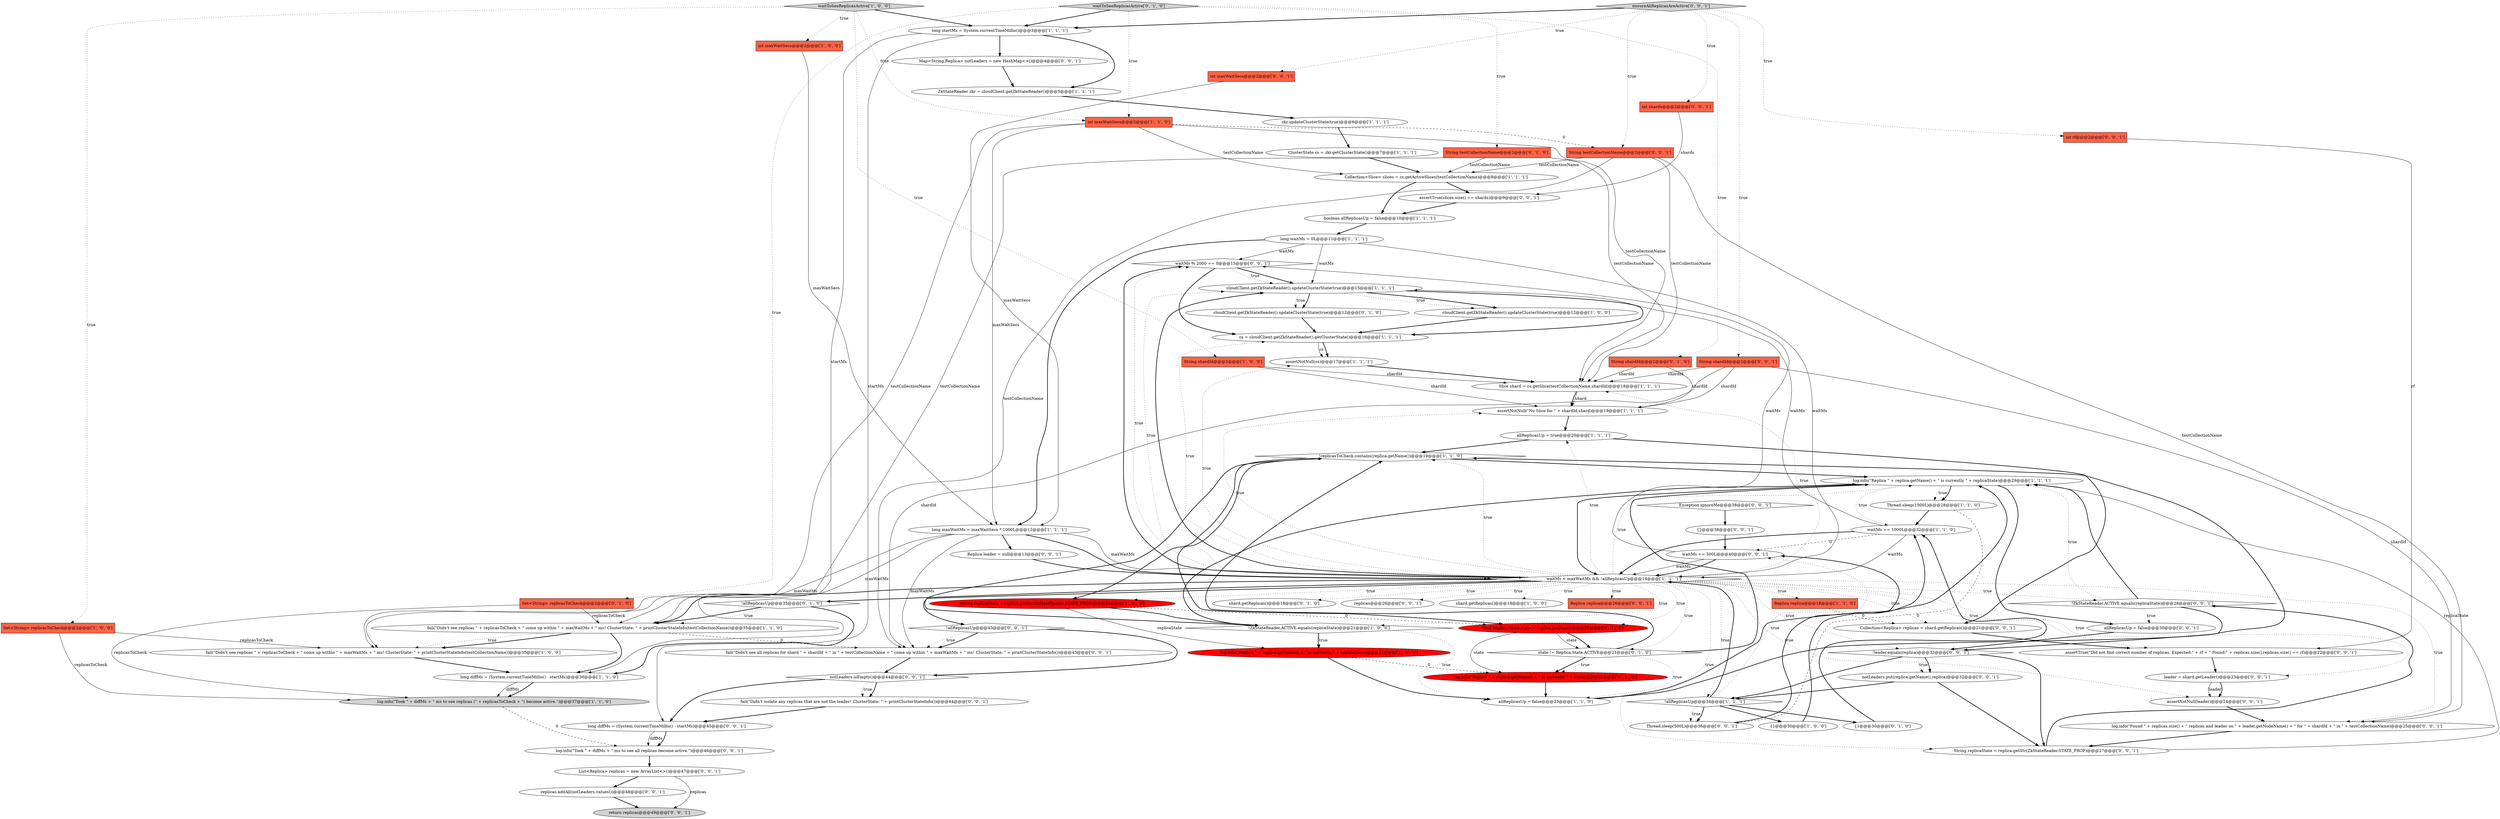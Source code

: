 digraph {
40 [style = filled, label = "!allReplicasUp@@@35@@@['0', '1', '0']", fillcolor = white, shape = diamond image = "AAA0AAABBB2BBB"];
25 [style = filled, label = "waitMs += 1000L@@@32@@@['1', '1', '0']", fillcolor = white, shape = ellipse image = "AAA0AAABBB1BBB"];
42 [style = filled, label = "log.info(\"Replica \" + replica.getName() + \" is currently \" + state)@@@22@@@['0', '1', '0']", fillcolor = red, shape = ellipse image = "AAA1AAABBB2BBB"];
65 [style = filled, label = "fail(\"Didn't see all replicas for shard \" + shardId + \" in \" + testCollectionName + \" come up within \" + maxWaitMs + \" ms! ClusterState: \" + printClusterStateInfo())@@@43@@@['0', '0', '1']", fillcolor = white, shape = ellipse image = "AAA0AAABBB3BBB"];
34 [style = filled, label = "!replicasToCheck.contains(replica.getName())@@@19@@@['1', '1', '0']", fillcolor = white, shape = diamond image = "AAA0AAABBB1BBB"];
7 [style = filled, label = "long startMs = System.currentTimeMillis()@@@3@@@['1', '1', '1']", fillcolor = white, shape = ellipse image = "AAA0AAABBB1BBB"];
23 [style = filled, label = "!ZkStateReader.ACTIVE.equals(replicaState)@@@21@@@['1', '0', '0']", fillcolor = white, shape = diamond image = "AAA0AAABBB1BBB"];
24 [style = filled, label = "ZkStateReader zkr = cloudClient.getZkStateReader()@@@5@@@['1', '1', '1']", fillcolor = white, shape = ellipse image = "AAA0AAABBB1BBB"];
13 [style = filled, label = "Thread.sleep(1000L)@@@28@@@['1', '1', '0']", fillcolor = white, shape = ellipse image = "AAA0AAABBB1BBB"];
17 [style = filled, label = "assertNotNull(cs)@@@17@@@['1', '1', '1']", fillcolor = white, shape = ellipse image = "AAA0AAABBB1BBB"];
12 [style = filled, label = "allReplicasUp = true@@@20@@@['1', '1', '1']", fillcolor = white, shape = ellipse image = "AAA0AAABBB1BBB"];
55 [style = filled, label = "waitMs += 500L@@@40@@@['0', '0', '1']", fillcolor = white, shape = ellipse image = "AAA0AAABBB3BBB"];
0 [style = filled, label = "String shardId@@@2@@@['1', '0', '0']", fillcolor = tomato, shape = box image = "AAA0AAABBB1BBB"];
31 [style = filled, label = "zkr.updateClusterState(true)@@@6@@@['1', '1', '1']", fillcolor = white, shape = ellipse image = "AAA0AAABBB1BBB"];
41 [style = filled, label = "shard.getReplicas()@@@18@@@['0', '1', '0']", fillcolor = white, shape = ellipse image = "AAA0AAABBB2BBB"];
56 [style = filled, label = "leader = shard.getLeader()@@@23@@@['0', '0', '1']", fillcolor = white, shape = ellipse image = "AAA0AAABBB3BBB"];
15 [style = filled, label = "fail(\"Didn't see replicas \" + replicasToCheck + \" come up within \" + maxWaitMs + \" ms! ClusterState: \" + printClusterStateInfo(testCollectionName))@@@35@@@['1', '0', '0']", fillcolor = white, shape = ellipse image = "AAA0AAABBB1BBB"];
11 [style = filled, label = "long diffMs = (System.currentTimeMillis() - startMs)@@@36@@@['1', '1', '0']", fillcolor = white, shape = ellipse image = "AAA0AAABBB1BBB"];
20 [style = filled, label = "log.info(\"Replica \" + replica.getName() + \" is currently \" + replicaState)@@@29@@@['1', '1', '1']", fillcolor = white, shape = ellipse image = "AAA0AAABBB1BBB"];
58 [style = filled, label = "!allReplicasUp@@@43@@@['0', '0', '1']", fillcolor = white, shape = diamond image = "AAA0AAABBB3BBB"];
63 [style = filled, label = "String replicaState = replica.getStr(ZkStateReader.STATE_PROP)@@@27@@@['0', '0', '1']", fillcolor = white, shape = ellipse image = "AAA0AAABBB3BBB"];
60 [style = filled, label = "waitMs % 2000 == 0@@@15@@@['0', '0', '1']", fillcolor = white, shape = diamond image = "AAA0AAABBB3BBB"];
61 [style = filled, label = "log.info(\"Found \" + replicas.size() + \" replicas and leader on \" + leader.getNodeName() + \" for \" + shardId + \" in \" + testCollectionName)@@@25@@@['0', '0', '1']", fillcolor = white, shape = ellipse image = "AAA0AAABBB3BBB"];
71 [style = filled, label = "Collection<Replica> replicas = shard.getReplicas()@@@21@@@['0', '0', '1']", fillcolor = white, shape = ellipse image = "AAA0AAABBB3BBB"];
16 [style = filled, label = "int maxWaitSecs@@@2@@@['1', '0', '0']", fillcolor = tomato, shape = box image = "AAA0AAABBB1BBB"];
72 [style = filled, label = "replicas@@@26@@@['0', '0', '1']", fillcolor = white, shape = ellipse image = "AAA0AAABBB3BBB"];
47 [style = filled, label = "Set<String> replicasToCheck@@@2@@@['0', '1', '0']", fillcolor = tomato, shape = box image = "AAA0AAABBB2BBB"];
80 [style = filled, label = "long diffMs = (System.currentTimeMillis() - startMs)@@@45@@@['0', '0', '1']", fillcolor = white, shape = ellipse image = "AAA0AAABBB3BBB"];
6 [style = filled, label = "shard.getReplicas()@@@18@@@['1', '0', '0']", fillcolor = white, shape = ellipse image = "AAA0AAABBB1BBB"];
9 [style = filled, label = "waitToSeeReplicasActive['1', '0', '0']", fillcolor = lightgray, shape = diamond image = "AAA0AAABBB1BBB"];
51 [style = filled, label = "int shards@@@2@@@['0', '0', '1']", fillcolor = tomato, shape = box image = "AAA0AAABBB3BBB"];
54 [style = filled, label = "replicas.addAll(notLeaders.values())@@@48@@@['0', '0', '1']", fillcolor = white, shape = ellipse image = "AAA0AAABBB3BBB"];
73 [style = filled, label = "Exception ignoreMe@@@38@@@['0', '0', '1']", fillcolor = white, shape = diamond image = "AAA0AAABBB3BBB"];
21 [style = filled, label = "cloudClient.getZkStateReader().updateClusterState(true)@@@15@@@['1', '1', '1']", fillcolor = white, shape = ellipse image = "AAA0AAABBB1BBB"];
43 [style = filled, label = "state != Replica.State.ACTIVE@@@21@@@['0', '1', '0']", fillcolor = white, shape = diamond image = "AAA0AAABBB2BBB"];
78 [style = filled, label = "Map<String,Replica> notLeaders = new HashMap<>()@@@4@@@['0', '0', '1']", fillcolor = white, shape = ellipse image = "AAA0AAABBB3BBB"];
30 [style = filled, label = "int maxWaitSecs@@@2@@@['1', '1', '0']", fillcolor = tomato, shape = box image = "AAA0AAABBB1BBB"];
14 [style = filled, label = "!allReplicasUp@@@34@@@['1', '1', '1']", fillcolor = white, shape = diamond image = "AAA0AAABBB1BBB"];
69 [style = filled, label = "assertNotNull(leader)@@@24@@@['0', '0', '1']", fillcolor = white, shape = ellipse image = "AAA0AAABBB3BBB"];
64 [style = filled, label = "String shardId@@@2@@@['0', '0', '1']", fillcolor = tomato, shape = box image = "AAA0AAABBB3BBB"];
52 [style = filled, label = "notLeaders.put(replica.getName(),replica)@@@32@@@['0', '0', '1']", fillcolor = white, shape = ellipse image = "AAA0AAABBB3BBB"];
28 [style = filled, label = "allReplicasUp = false@@@23@@@['1', '1', '0']", fillcolor = white, shape = ellipse image = "AAA0AAABBB1BBB"];
33 [style = filled, label = "waitMs < maxWaitMs && !allReplicasUp@@@14@@@['1', '1', '1']", fillcolor = white, shape = diamond image = "AAA0AAABBB1BBB"];
75 [style = filled, label = "allReplicasUp = false@@@30@@@['0', '0', '1']", fillcolor = white, shape = ellipse image = "AAA0AAABBB3BBB"];
68 [style = filled, label = "ensureAllReplicasAreActive['0', '0', '1']", fillcolor = lightgray, shape = diamond image = "AAA0AAABBB3BBB"];
67 [style = filled, label = "int maxWaitSecs@@@2@@@['0', '0', '1']", fillcolor = tomato, shape = box image = "AAA0AAABBB3BBB"];
3 [style = filled, label = "ClusterState cs = zkr.getClusterState()@@@7@@@['1', '1', '1']", fillcolor = white, shape = ellipse image = "AAA0AAABBB1BBB"];
48 [style = filled, label = "assertTrue(\"Did not find correct number of replicas. Expected:\" + rf + \" Found:\" + replicas.size(),replicas.size() == rf)@@@22@@@['0', '0', '1']", fillcolor = white, shape = ellipse image = "AAA0AAABBB3BBB"];
1 [style = filled, label = "{}@@@30@@@['1', '0', '0']", fillcolor = white, shape = ellipse image = "AAA0AAABBB1BBB"];
4 [style = filled, label = "log.info(\"Replica \" + replica.getName() + \" is currently \" + replicaState)@@@22@@@['1', '0', '0']", fillcolor = red, shape = ellipse image = "AAA1AAABBB1BBB"];
62 [style = filled, label = "int rf@@@2@@@['0', '0', '1']", fillcolor = tomato, shape = box image = "AAA0AAABBB3BBB"];
19 [style = filled, label = "cloudClient.getZkStateReader().updateClusterState(true)@@@12@@@['1', '0', '0']", fillcolor = white, shape = ellipse image = "AAA0AAABBB1BBB"];
29 [style = filled, label = "Replica replica@@@18@@@['1', '1', '0']", fillcolor = tomato, shape = box image = "AAA0AAABBB1BBB"];
79 [style = filled, label = "{}@@@38@@@['0', '0', '1']", fillcolor = white, shape = ellipse image = "AAA0AAABBB3BBB"];
5 [style = filled, label = "assertNotNull(\"No Slice for \" + shardId,shard)@@@19@@@['1', '1', '1']", fillcolor = white, shape = ellipse image = "AAA0AAABBB1BBB"];
27 [style = filled, label = "Slice shard = cs.getSlice(testCollectionName,shardId)@@@18@@@['1', '1', '1']", fillcolor = white, shape = ellipse image = "AAA0AAABBB1BBB"];
70 [style = filled, label = "log.info(\"Took \" + diffMs + \" ms to see all replicas become active.\")@@@46@@@['0', '0', '1']", fillcolor = white, shape = ellipse image = "AAA0AAABBB3BBB"];
32 [style = filled, label = "Collection<Slice> slices = cs.getActiveSlices(testCollectionName)@@@8@@@['1', '1', '1']", fillcolor = white, shape = ellipse image = "AAA0AAABBB1BBB"];
22 [style = filled, label = "cs = cloudClient.getZkStateReader().getClusterState()@@@16@@@['1', '1', '1']", fillcolor = white, shape = ellipse image = "AAA0AAABBB1BBB"];
18 [style = filled, label = "long waitMs = 0L@@@11@@@['1', '1', '1']", fillcolor = white, shape = ellipse image = "AAA0AAABBB1BBB"];
38 [style = filled, label = "waitToSeeReplicasActive['0', '1', '0']", fillcolor = lightgray, shape = diamond image = "AAA0AAABBB2BBB"];
39 [style = filled, label = "{}@@@30@@@['0', '1', '0']", fillcolor = white, shape = ellipse image = "AAA0AAABBB2BBB"];
45 [style = filled, label = "cloudClient.getZkStateReader().updateClusterState(true)@@@12@@@['0', '1', '0']", fillcolor = white, shape = ellipse image = "AAA0AAABBB2BBB"];
44 [style = filled, label = "String testCollectionName@@@2@@@['0', '1', '0']", fillcolor = tomato, shape = box image = "AAA0AAABBB2BBB"];
26 [style = filled, label = "Set<String> replicasToCheck@@@2@@@['1', '0', '0']", fillcolor = tomato, shape = box image = "AAA0AAABBB1BBB"];
59 [style = filled, label = "assertTrue(slices.size() == shards)@@@9@@@['0', '0', '1']", fillcolor = white, shape = ellipse image = "AAA0AAABBB3BBB"];
8 [style = filled, label = "log.info(\"Took \" + diffMs + \" ms to see replicas (\" + replicasToCheck + \"( become active.\")@@@37@@@['1', '1', '0']", fillcolor = lightgray, shape = ellipse image = "AAA0AAABBB1BBB"];
53 [style = filled, label = "Thread.sleep(500L)@@@36@@@['0', '0', '1']", fillcolor = white, shape = ellipse image = "AAA0AAABBB3BBB"];
74 [style = filled, label = "!leader.equals(replica)@@@32@@@['0', '0', '1']", fillcolor = white, shape = diamond image = "AAA0AAABBB3BBB"];
81 [style = filled, label = "return replicas@@@49@@@['0', '0', '1']", fillcolor = lightgray, shape = ellipse image = "AAA0AAABBB3BBB"];
2 [style = filled, label = "boolean allReplicasUp = false@@@10@@@['1', '1', '1']", fillcolor = white, shape = ellipse image = "AAA0AAABBB1BBB"];
77 [style = filled, label = "String testCollectionName@@@2@@@['0', '0', '1']", fillcolor = tomato, shape = box image = "AAA0AAABBB3BBB"];
37 [style = filled, label = "final Replica.State state = replica.getState()@@@20@@@['0', '1', '0']", fillcolor = red, shape = ellipse image = "AAA1AAABBB2BBB"];
82 [style = filled, label = "List<Replica> replicas = new ArrayList<>()@@@47@@@['0', '0', '1']", fillcolor = white, shape = ellipse image = "AAA0AAABBB3BBB"];
49 [style = filled, label = "Replica leader = null@@@13@@@['0', '0', '1']", fillcolor = white, shape = ellipse image = "AAA0AAABBB3BBB"];
66 [style = filled, label = "notLeaders.isEmpty()@@@44@@@['0', '0', '1']", fillcolor = white, shape = diamond image = "AAA0AAABBB3BBB"];
35 [style = filled, label = "long maxWaitMs = maxWaitSecs * 1000L@@@12@@@['1', '1', '1']", fillcolor = white, shape = ellipse image = "AAA0AAABBB1BBB"];
46 [style = filled, label = "String shardId@@@2@@@['0', '1', '0']", fillcolor = tomato, shape = box image = "AAA0AAABBB2BBB"];
36 [style = filled, label = "fail(\"Didn't see replicas \" + replicasToCheck + \" come up within \" + maxWaitMs + \" ms! ClusterState: \" + printClusterStateInfo(testCollectionName))@@@35@@@['1', '1', '0']", fillcolor = white, shape = ellipse image = "AAA0AAABBB1BBB"];
10 [style = filled, label = "String replicaState = replica.getStr(ZkStateReader.STATE_PROP)@@@20@@@['1', '0', '0']", fillcolor = red, shape = ellipse image = "AAA1AAABBB1BBB"];
57 [style = filled, label = "!ZkStateReader.ACTIVE.equals(replicaState)@@@28@@@['0', '0', '1']", fillcolor = white, shape = diamond image = "AAA0AAABBB3BBB"];
76 [style = filled, label = "fail(\"Didn't isolate any replicas that are not the leader! ClusterState: \" + printClusterStateInfo())@@@44@@@['0', '0', '1']", fillcolor = white, shape = ellipse image = "AAA0AAABBB3BBB"];
50 [style = filled, label = "Replica replica@@@26@@@['0', '0', '1']", fillcolor = tomato, shape = box image = "AAA0AAABBB3BBB"];
33->69 [style = dotted, label="true"];
18->21 [style = solid, label="waitMs"];
34->20 [style = bold, label=""];
25->33 [style = bold, label=""];
30->15 [style = solid, label="testCollectionName"];
68->64 [style = dotted, label="true"];
28->20 [style = bold, label=""];
26->8 [style = solid, label="replicasToCheck"];
33->48 [style = dotted, label="true"];
29->71 [style = dashed, label="0"];
43->42 [style = bold, label=""];
44->36 [style = solid, label="testCollectionName"];
60->22 [style = bold, label=""];
33->72 [style = dotted, label="true"];
33->50 [style = dotted, label="true"];
7->80 [style = solid, label="startMs"];
57->20 [style = bold, label=""];
74->52 [style = dotted, label="true"];
71->48 [style = bold, label=""];
33->14 [style = dotted, label="true"];
14->53 [style = dotted, label="true"];
40->36 [style = dotted, label="true"];
9->7 [style = bold, label=""];
36->11 [style = bold, label=""];
77->27 [style = solid, label="testCollectionName"];
11->8 [style = solid, label="diffMs"];
37->43 [style = bold, label=""];
40->11 [style = bold, label=""];
23->4 [style = dotted, label="true"];
36->65 [style = dashed, label="0"];
52->14 [style = bold, label=""];
15->11 [style = bold, label=""];
38->7 [style = bold, label=""];
45->22 [style = bold, label=""];
64->27 [style = solid, label="shardId"];
57->74 [style = bold, label=""];
77->32 [style = solid, label="testCollectionName"];
66->80 [style = bold, label=""];
18->35 [style = bold, label=""];
30->77 [style = dashed, label="0"];
20->13 [style = dotted, label="true"];
67->35 [style = solid, label="maxWaitSecs"];
25->55 [style = dashed, label="0"];
27->5 [style = bold, label=""];
17->27 [style = bold, label=""];
33->60 [style = dotted, label="true"];
33->37 [style = dotted, label="true"];
56->69 [style = solid, label="leader"];
33->27 [style = dotted, label="true"];
10->4 [style = solid, label="replicaState"];
46->27 [style = solid, label="shardId"];
38->46 [style = dotted, label="true"];
13->25 [style = bold, label=""];
80->70 [style = solid, label="diffMs"];
77->65 [style = solid, label="testCollectionName"];
46->5 [style = solid, label="shardId"];
9->26 [style = dotted, label="true"];
70->82 [style = bold, label=""];
80->70 [style = bold, label=""];
21->19 [style = bold, label=""];
33->57 [style = dotted, label="true"];
78->24 [style = bold, label=""];
60->21 [style = bold, label=""];
76->80 [style = bold, label=""];
74->63 [style = bold, label=""];
2->18 [style = bold, label=""];
75->74 [style = bold, label=""];
65->66 [style = bold, label=""];
30->32 [style = solid, label="testCollectionName"];
35->65 [style = solid, label="maxWaitMs"];
73->79 [style = bold, label=""];
54->81 [style = bold, label=""];
35->15 [style = solid, label="maxWaitMs"];
33->61 [style = dotted, label="true"];
56->69 [style = bold, label=""];
32->59 [style = bold, label=""];
77->61 [style = solid, label="testCollectionName"];
20->75 [style = bold, label=""];
21->45 [style = bold, label=""];
47->8 [style = solid, label="replicasToCheck"];
0->27 [style = solid, label="shardId"];
7->24 [style = bold, label=""];
57->75 [style = dotted, label="true"];
7->78 [style = bold, label=""];
68->67 [style = dotted, label="true"];
21->22 [style = bold, label=""];
55->60 [style = solid, label="waitMs"];
33->36 [style = bold, label=""];
43->28 [style = dotted, label="true"];
68->51 [style = dotted, label="true"];
22->17 [style = bold, label=""];
16->35 [style = solid, label="maxWaitSecs"];
11->8 [style = bold, label=""];
68->7 [style = bold, label=""];
44->27 [style = solid, label="testCollectionName"];
39->25 [style = bold, label=""];
31->3 [style = bold, label=""];
14->39 [style = bold, label=""];
27->5 [style = solid, label="shard"];
19->22 [style = bold, label=""];
43->34 [style = bold, label=""];
33->58 [style = bold, label=""];
61->63 [style = bold, label=""];
52->63 [style = bold, label=""];
82->81 [style = solid, label="replicas"];
33->10 [style = dotted, label="true"];
82->54 [style = bold, label=""];
35->36 [style = solid, label="maxWaitMs"];
23->20 [style = bold, label=""];
79->55 [style = bold, label=""];
20->13 [style = bold, label=""];
20->25 [style = dotted, label="true"];
9->0 [style = dotted, label="true"];
7->11 [style = solid, label="startMs"];
68->62 [style = dotted, label="true"];
33->6 [style = dotted, label="true"];
8->70 [style = dashed, label="0"];
33->12 [style = dotted, label="true"];
36->15 [style = dotted, label="true"];
23->28 [style = dotted, label="true"];
44->32 [style = solid, label="testCollectionName"];
43->20 [style = bold, label=""];
63->57 [style = bold, label=""];
51->59 [style = solid, label="shards"];
35->49 [style = bold, label=""];
38->44 [style = dotted, label="true"];
33->71 [style = dotted, label="true"];
33->17 [style = dotted, label="true"];
47->36 [style = solid, label="replicasToCheck"];
74->14 [style = bold, label=""];
26->15 [style = solid, label="replicasToCheck"];
66->76 [style = bold, label=""];
66->76 [style = dotted, label="true"];
37->43 [style = solid, label="state"];
62->48 [style = solid, label="rf"];
58->66 [style = bold, label=""];
38->30 [style = dotted, label="true"];
0->5 [style = solid, label="shardId"];
18->60 [style = solid, label="waitMs"];
58->65 [style = dotted, label="true"];
33->21 [style = dotted, label="true"];
24->31 [style = bold, label=""];
40->36 [style = bold, label=""];
10->23 [style = bold, label=""];
13->53 [style = dashed, label="0"];
33->29 [style = dotted, label="true"];
33->41 [style = dotted, label="true"];
33->74 [style = dotted, label="true"];
18->33 [style = solid, label="waitMs"];
42->28 [style = bold, label=""];
9->16 [style = dotted, label="true"];
14->53 [style = bold, label=""];
9->30 [style = dotted, label="true"];
21->45 [style = dotted, label="true"];
1->25 [style = bold, label=""];
58->65 [style = bold, label=""];
63->20 [style = solid, label="replicaState"];
30->27 [style = solid, label="testCollectionName"];
53->55 [style = bold, label=""];
35->33 [style = solid, label="maxWaitMs"];
48->56 [style = bold, label=""];
30->35 [style = solid, label="maxWaitSecs"];
64->65 [style = solid, label="shardId"];
28->34 [style = bold, label=""];
64->61 [style = solid, label="shardId"];
33->60 [style = bold, label=""];
74->52 [style = bold, label=""];
33->43 [style = dotted, label="true"];
33->34 [style = dotted, label="true"];
36->15 [style = bold, label=""];
35->33 [style = bold, label=""];
25->21 [style = solid, label="waitMs"];
22->17 [style = solid, label="cs"];
23->4 [style = bold, label=""];
60->21 [style = dotted, label="true"];
12->34 [style = bold, label=""];
37->42 [style = solid, label="state"];
25->33 [style = solid, label="waitMs"];
43->42 [style = dotted, label="true"];
34->10 [style = bold, label=""];
32->2 [style = bold, label=""];
4->28 [style = bold, label=""];
14->1 [style = bold, label=""];
20->33 [style = bold, label=""];
69->61 [style = bold, label=""];
14->33 [style = bold, label=""];
33->20 [style = dotted, label="true"];
33->56 [style = dotted, label="true"];
33->63 [style = dotted, label="true"];
33->23 [style = dotted, label="true"];
57->20 [style = dotted, label="true"];
33->40 [style = bold, label=""];
34->37 [style = bold, label=""];
64->5 [style = solid, label="shardId"];
5->12 [style = bold, label=""];
55->33 [style = solid, label="waitMs"];
68->77 [style = dotted, label="true"];
21->19 [style = dotted, label="true"];
33->5 [style = dotted, label="true"];
49->33 [style = bold, label=""];
38->47 [style = dotted, label="true"];
14->55 [style = dotted, label="true"];
4->42 [style = dashed, label="0"];
23->34 [style = bold, label=""];
59->2 [style = bold, label=""];
12->71 [style = bold, label=""];
10->37 [style = dashed, label="0"];
33->21 [style = bold, label=""];
3->32 [style = bold, label=""];
33->22 [style = dotted, label="true"];
55->33 [style = bold, label=""];
}
